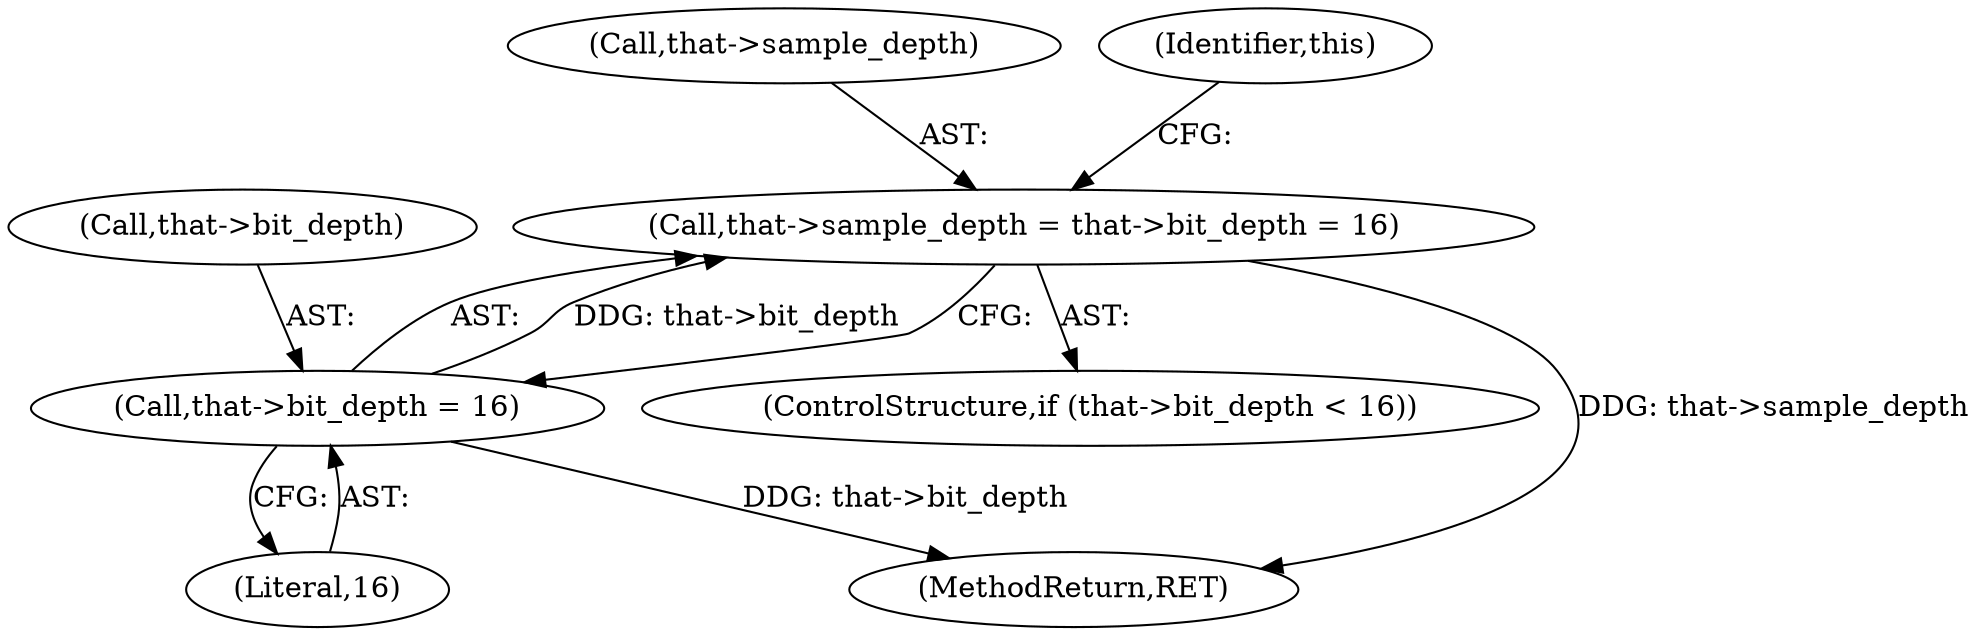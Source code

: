 digraph "0_Android_9d4853418ab2f754c2b63e091c29c5529b8b86ca_61@pointer" {
"1000133" [label="(Call,that->sample_depth = that->bit_depth = 16)"];
"1000137" [label="(Call,that->bit_depth = 16)"];
"1000137" [label="(Call,that->bit_depth = 16)"];
"1000134" [label="(Call,that->sample_depth)"];
"1000144" [label="(Identifier,this)"];
"1000127" [label="(ControlStructure,if (that->bit_depth < 16))"];
"1000149" [label="(MethodReturn,RET)"];
"1000133" [label="(Call,that->sample_depth = that->bit_depth = 16)"];
"1000138" [label="(Call,that->bit_depth)"];
"1000141" [label="(Literal,16)"];
"1000133" -> "1000127"  [label="AST: "];
"1000133" -> "1000137"  [label="CFG: "];
"1000134" -> "1000133"  [label="AST: "];
"1000137" -> "1000133"  [label="AST: "];
"1000144" -> "1000133"  [label="CFG: "];
"1000133" -> "1000149"  [label="DDG: that->sample_depth"];
"1000137" -> "1000133"  [label="DDG: that->bit_depth"];
"1000137" -> "1000141"  [label="CFG: "];
"1000138" -> "1000137"  [label="AST: "];
"1000141" -> "1000137"  [label="AST: "];
"1000137" -> "1000149"  [label="DDG: that->bit_depth"];
}
